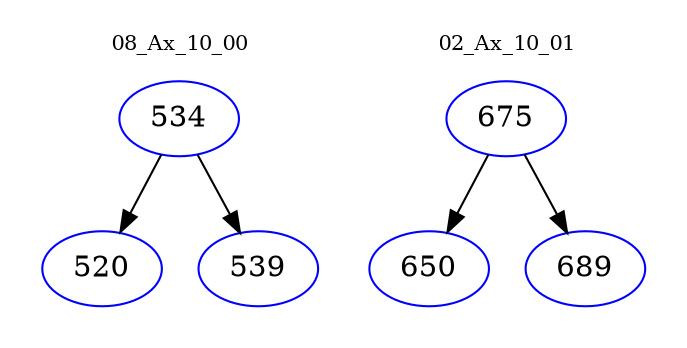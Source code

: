 digraph{
subgraph cluster_0 {
color = white
label = "08_Ax_10_00";
fontsize=10;
T0_534 [label="534", color="blue"]
T0_534 -> T0_520 [color="black"]
T0_520 [label="520", color="blue"]
T0_534 -> T0_539 [color="black"]
T0_539 [label="539", color="blue"]
}
subgraph cluster_1 {
color = white
label = "02_Ax_10_01";
fontsize=10;
T1_675 [label="675", color="blue"]
T1_675 -> T1_650 [color="black"]
T1_650 [label="650", color="blue"]
T1_675 -> T1_689 [color="black"]
T1_689 [label="689", color="blue"]
}
}
